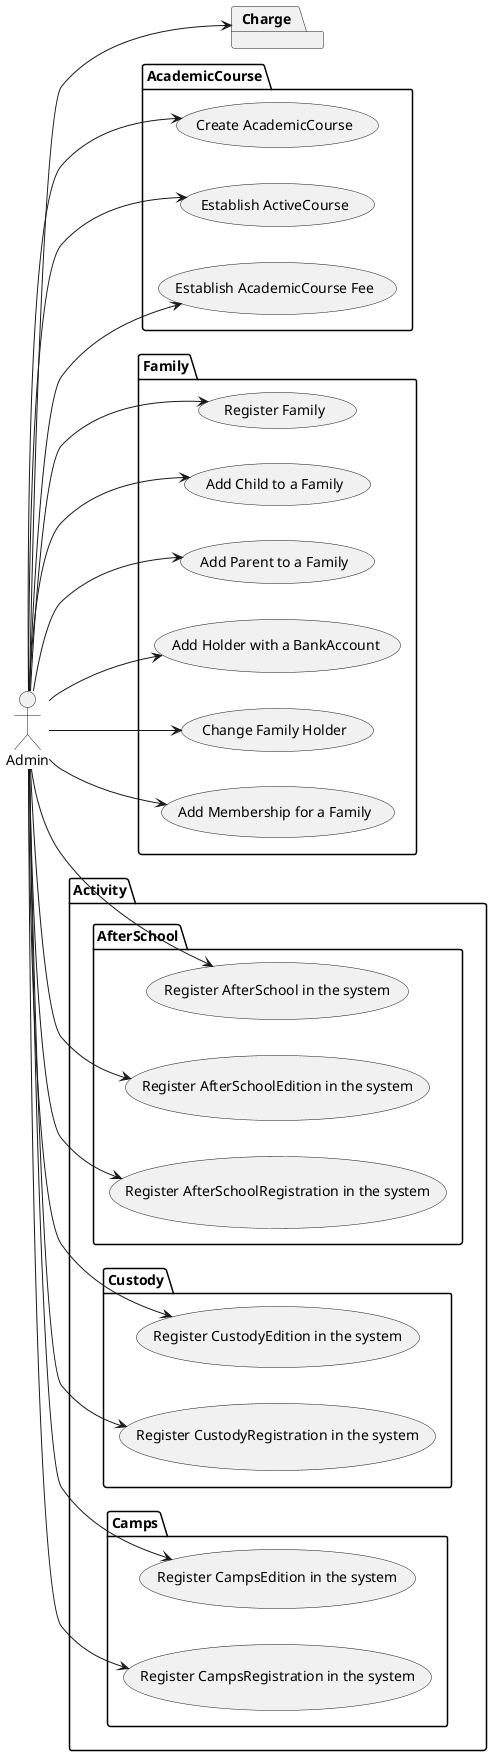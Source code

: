 @startuml
left to right direction
actor Admin
package AcademicCourse{
    Admin --> (Create AcademicCourse)
    Admin --> (Establish ActiveCourse)
    Admin --> (Establish AcademicCourse Fee)
}
package Family {
    Admin --> (Register Family)
    Admin --> (Add Child to a Family)
    Admin --> (Add Parent to a Family)
    Admin --> (Add Holder with a BankAccount)
    Admin --> (Change Family Holder)
    Admin --> (Add Membership for a Family)
}
package Activity {
    package AfterSchool {
        Admin --> (Register AfterSchool in the system)
        Admin --> (Register AfterSchoolEdition in the system)
        Admin --> (Register AfterSchoolRegistration in the system)
    }
    package Custody {
        Admin --> (Register CustodyEdition in the system)
        Admin --> (Register CustodyRegistration in the system)
    }
    package Camps {
        Admin --> (Register CampsEdition in the system)
        Admin --> (Register CampsRegistration in the system)
    }
}
package Charge {
}
Admin --> Charge
@enduml
